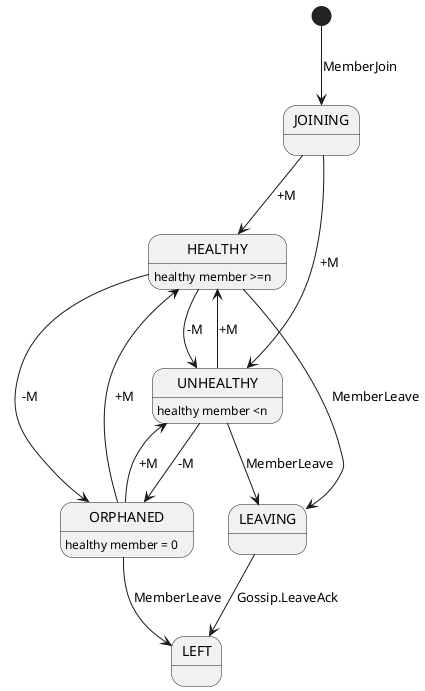 @startuml
'https://plantuml.com/state-diagram

[*] --> JOINING : MemberJoin
JOINING --> HEALTHY : +M
HEALTHY : healthy member >=n
JOINING --> UNHEALTHY : +M
UNHEALTHY : healthy member <n
HEALTHY --> UNHEALTHY : -M
UNHEALTHY --> HEALTHY : +M
HEALTHY --> ORPHANED : -M
ORPHANED : healthy member = 0
UNHEALTHY --> ORPHANED : -M
ORPHANED --> HEALTHY  : +M
ORPHANED --> UNHEALTHY : +M

HEALTHY --> LEAVING : MemberLeave
UNHEALTHY --> LEAVING : MemberLeave
ORPHANED --> LEFT : MemberLeave
LEAVING --> LEFT : Gossip.LeaveAck
@enduml
